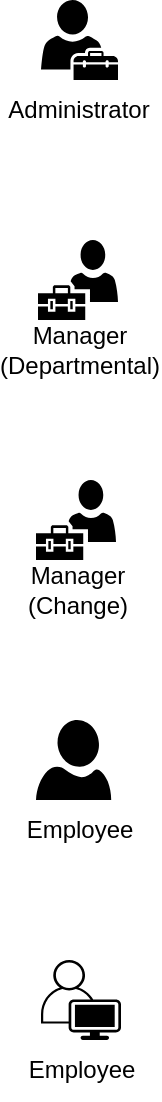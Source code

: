 <mxfile version="22.1.21" type="github">
  <diagram name="Page-1" id="XPWBldzVZ3_sg0biQuVv">
    <mxGraphModel dx="954" dy="522" grid="1" gridSize="10" guides="1" tooltips="1" connect="1" arrows="1" fold="1" page="1" pageScale="1" pageWidth="850" pageHeight="1100" math="0" shadow="0">
      <root>
        <mxCell id="0" />
        <mxCell id="1" parent="0" />
        <mxCell id="AIyhHVRQRcBTdbYzzXI3-4" value="" style="sketch=0;pointerEvents=1;shadow=0;dashed=0;html=1;strokeColor=none;fillColor=#000000;labelPosition=center;verticalLabelPosition=bottom;verticalAlign=top;outlineConnect=0;align=center;shape=mxgraph.office.users.tenant_admin;" vertex="1" parent="1">
          <mxGeometry x="81.5" y="160" width="38.5" height="40" as="geometry" />
        </mxCell>
        <mxCell id="AIyhHVRQRcBTdbYzzXI3-5" value="" style="sketch=0;pointerEvents=1;shadow=0;dashed=0;html=1;strokeColor=none;labelPosition=center;verticalLabelPosition=bottom;verticalAlign=top;align=center;fillColor=#000000;shape=mxgraph.mscae.intune.user_management" vertex="1" parent="1">
          <mxGeometry x="80" y="280" width="40" height="40" as="geometry" />
        </mxCell>
        <mxCell id="AIyhHVRQRcBTdbYzzXI3-6" value="" style="sketch=0;aspect=fixed;pointerEvents=1;shadow=0;dashed=0;html=1;strokeColor=none;labelPosition=center;verticalLabelPosition=bottom;verticalAlign=top;align=center;fillColor=#000000;shape=mxgraph.azure.user" vertex="1" parent="1">
          <mxGeometry x="79" y="520" width="37.6" height="40" as="geometry" />
        </mxCell>
        <mxCell id="AIyhHVRQRcBTdbYzzXI3-7" value="Employee" style="text;html=1;strokeColor=none;fillColor=none;align=center;verticalAlign=middle;whiteSpace=wrap;rounded=0;" vertex="1" parent="1">
          <mxGeometry x="71" y="560" width="60" height="30" as="geometry" />
        </mxCell>
        <mxCell id="AIyhHVRQRcBTdbYzzXI3-8" value="Manager (Departmental)&lt;span id=&quot;docs-internal-guid-f4431b39-7fff-cfa4-a716-81f54698d911&quot;&gt;&lt;/span&gt;" style="text;html=1;strokeColor=none;fillColor=none;align=center;verticalAlign=middle;whiteSpace=wrap;rounded=0;" vertex="1" parent="1">
          <mxGeometry x="71" y="320" width="60" height="30" as="geometry" />
        </mxCell>
        <mxCell id="AIyhHVRQRcBTdbYzzXI3-9" value="Administrator" style="text;html=1;strokeColor=none;fillColor=none;align=center;verticalAlign=middle;whiteSpace=wrap;rounded=0;" vertex="1" parent="1">
          <mxGeometry x="70" y="200" width="61" height="30" as="geometry" />
        </mxCell>
        <mxCell id="AIyhHVRQRcBTdbYzzXI3-10" value="" style="sketch=0;pointerEvents=1;shadow=0;dashed=0;html=1;strokeColor=none;labelPosition=center;verticalLabelPosition=bottom;verticalAlign=top;align=center;fillColor=#000000;shape=mxgraph.mscae.intune.user_management" vertex="1" parent="1">
          <mxGeometry x="79" y="400" width="40" height="40" as="geometry" />
        </mxCell>
        <mxCell id="AIyhHVRQRcBTdbYzzXI3-11" value="Manager (Change)" style="text;html=1;strokeColor=none;fillColor=none;align=center;verticalAlign=middle;whiteSpace=wrap;rounded=0;" vertex="1" parent="1">
          <mxGeometry x="70" y="440" width="60" height="30" as="geometry" />
        </mxCell>
        <mxCell id="AIyhHVRQRcBTdbYzzXI3-12" value="" style="points=[[0.35,0,0],[0.98,0.51,0],[1,0.71,0],[0.67,1,0],[0,0.795,0],[0,0.65,0]];verticalLabelPosition=bottom;sketch=0;html=1;verticalAlign=top;aspect=fixed;align=center;pointerEvents=1;shape=mxgraph.cisco19.user;fillColor=#000000;strokeColor=none;" vertex="1" parent="1">
          <mxGeometry x="81.5" y="640" width="40" height="40" as="geometry" />
        </mxCell>
        <mxCell id="AIyhHVRQRcBTdbYzzXI3-13" value="Employee" style="text;html=1;strokeColor=none;fillColor=none;align=center;verticalAlign=middle;whiteSpace=wrap;rounded=0;" vertex="1" parent="1">
          <mxGeometry x="71.5" y="680" width="60" height="30" as="geometry" />
        </mxCell>
      </root>
    </mxGraphModel>
  </diagram>
</mxfile>
